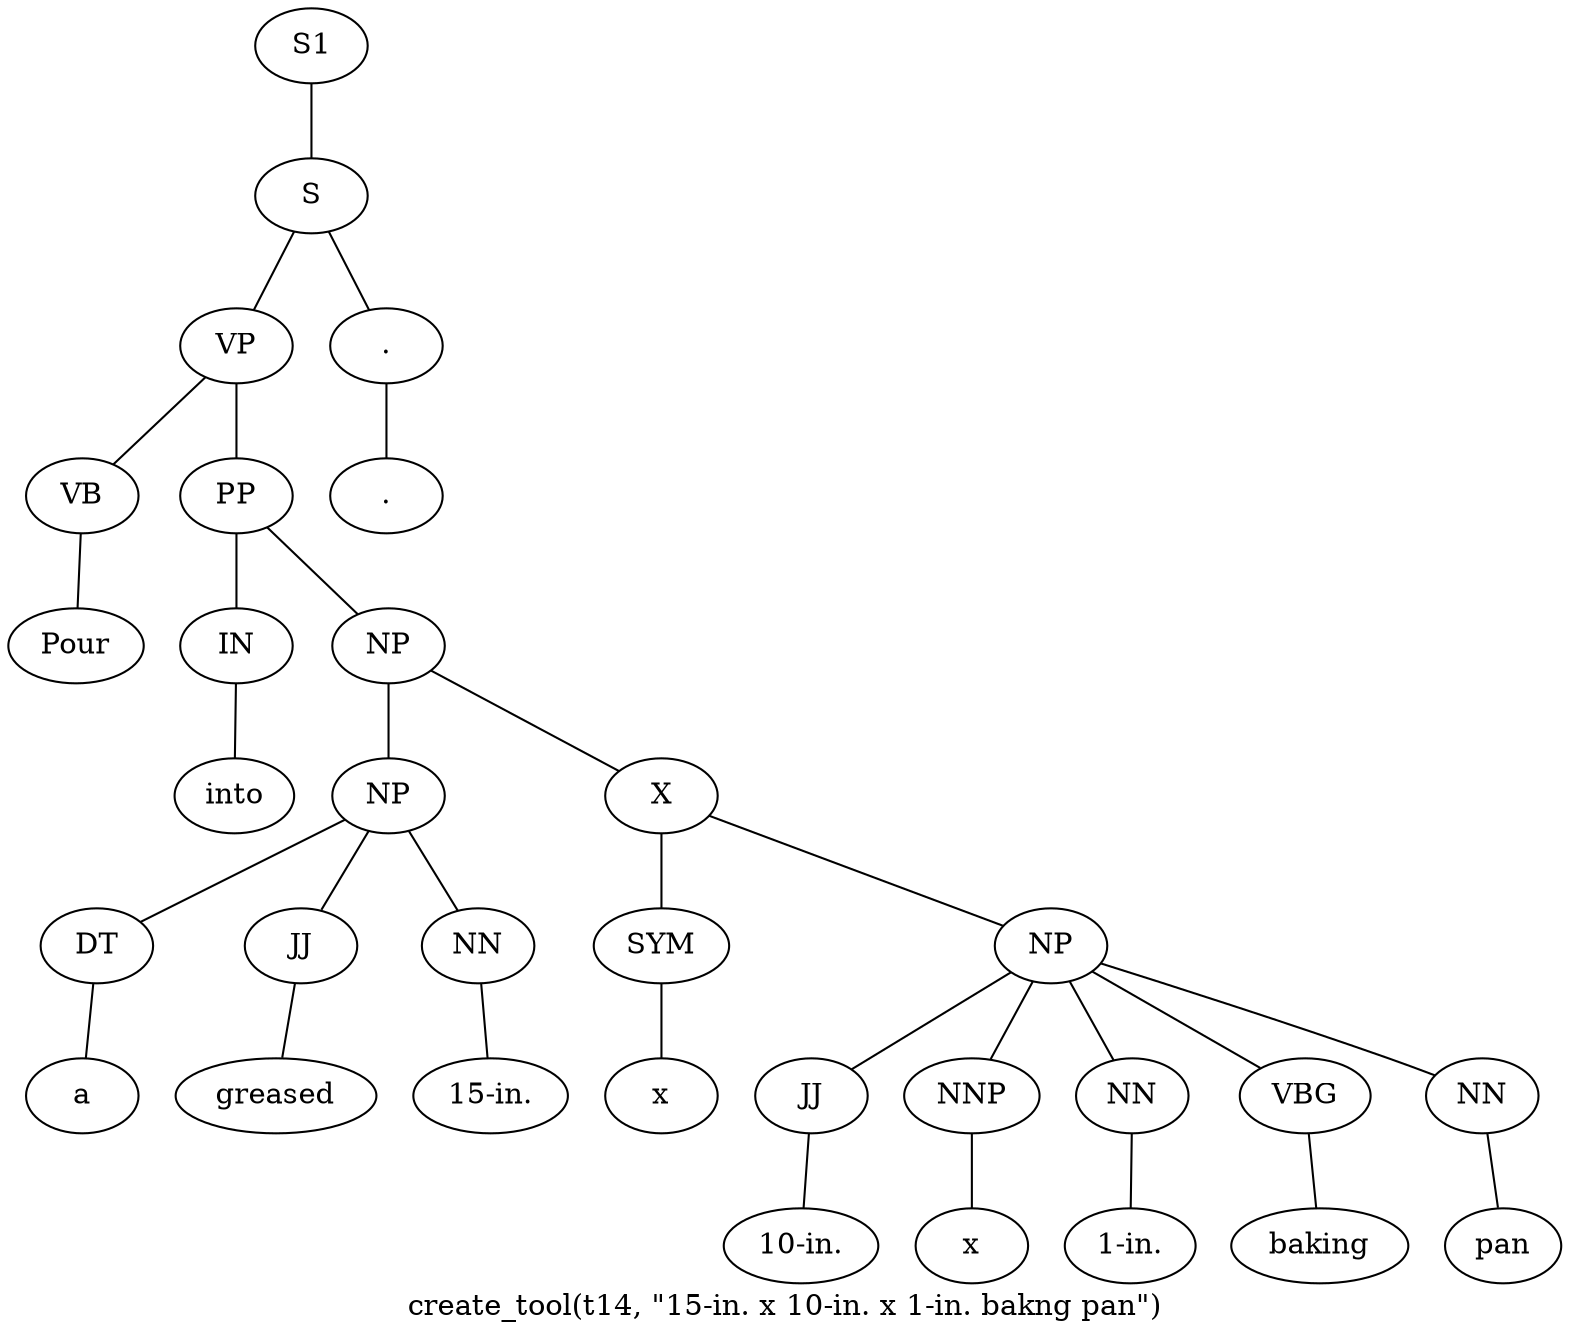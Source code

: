 graph SyntaxGraph {
	label = "create_tool(t14, \"15-in. x 10-in. x 1-in. bakng pan\")";
	Node0 [label="S1"];
	Node1 [label="S"];
	Node2 [label="VP"];
	Node3 [label="VB"];
	Node4 [label="Pour"];
	Node5 [label="PP"];
	Node6 [label="IN"];
	Node7 [label="into"];
	Node8 [label="NP"];
	Node9 [label="NP"];
	Node10 [label="DT"];
	Node11 [label="a"];
	Node12 [label="JJ"];
	Node13 [label="greased"];
	Node14 [label="NN"];
	Node15 [label="15-in."];
	Node16 [label="X"];
	Node17 [label="SYM"];
	Node18 [label="x"];
	Node19 [label="NP"];
	Node20 [label="JJ"];
	Node21 [label="10-in."];
	Node22 [label="NNP"];
	Node23 [label="x"];
	Node24 [label="NN"];
	Node25 [label="1-in."];
	Node26 [label="VBG"];
	Node27 [label="baking"];
	Node28 [label="NN"];
	Node29 [label="pan"];
	Node30 [label="."];
	Node31 [label="."];

	Node0 -- Node1;
	Node1 -- Node2;
	Node1 -- Node30;
	Node2 -- Node3;
	Node2 -- Node5;
	Node3 -- Node4;
	Node5 -- Node6;
	Node5 -- Node8;
	Node6 -- Node7;
	Node8 -- Node9;
	Node8 -- Node16;
	Node9 -- Node10;
	Node9 -- Node12;
	Node9 -- Node14;
	Node10 -- Node11;
	Node12 -- Node13;
	Node14 -- Node15;
	Node16 -- Node17;
	Node16 -- Node19;
	Node17 -- Node18;
	Node19 -- Node20;
	Node19 -- Node22;
	Node19 -- Node24;
	Node19 -- Node26;
	Node19 -- Node28;
	Node20 -- Node21;
	Node22 -- Node23;
	Node24 -- Node25;
	Node26 -- Node27;
	Node28 -- Node29;
	Node30 -- Node31;
}